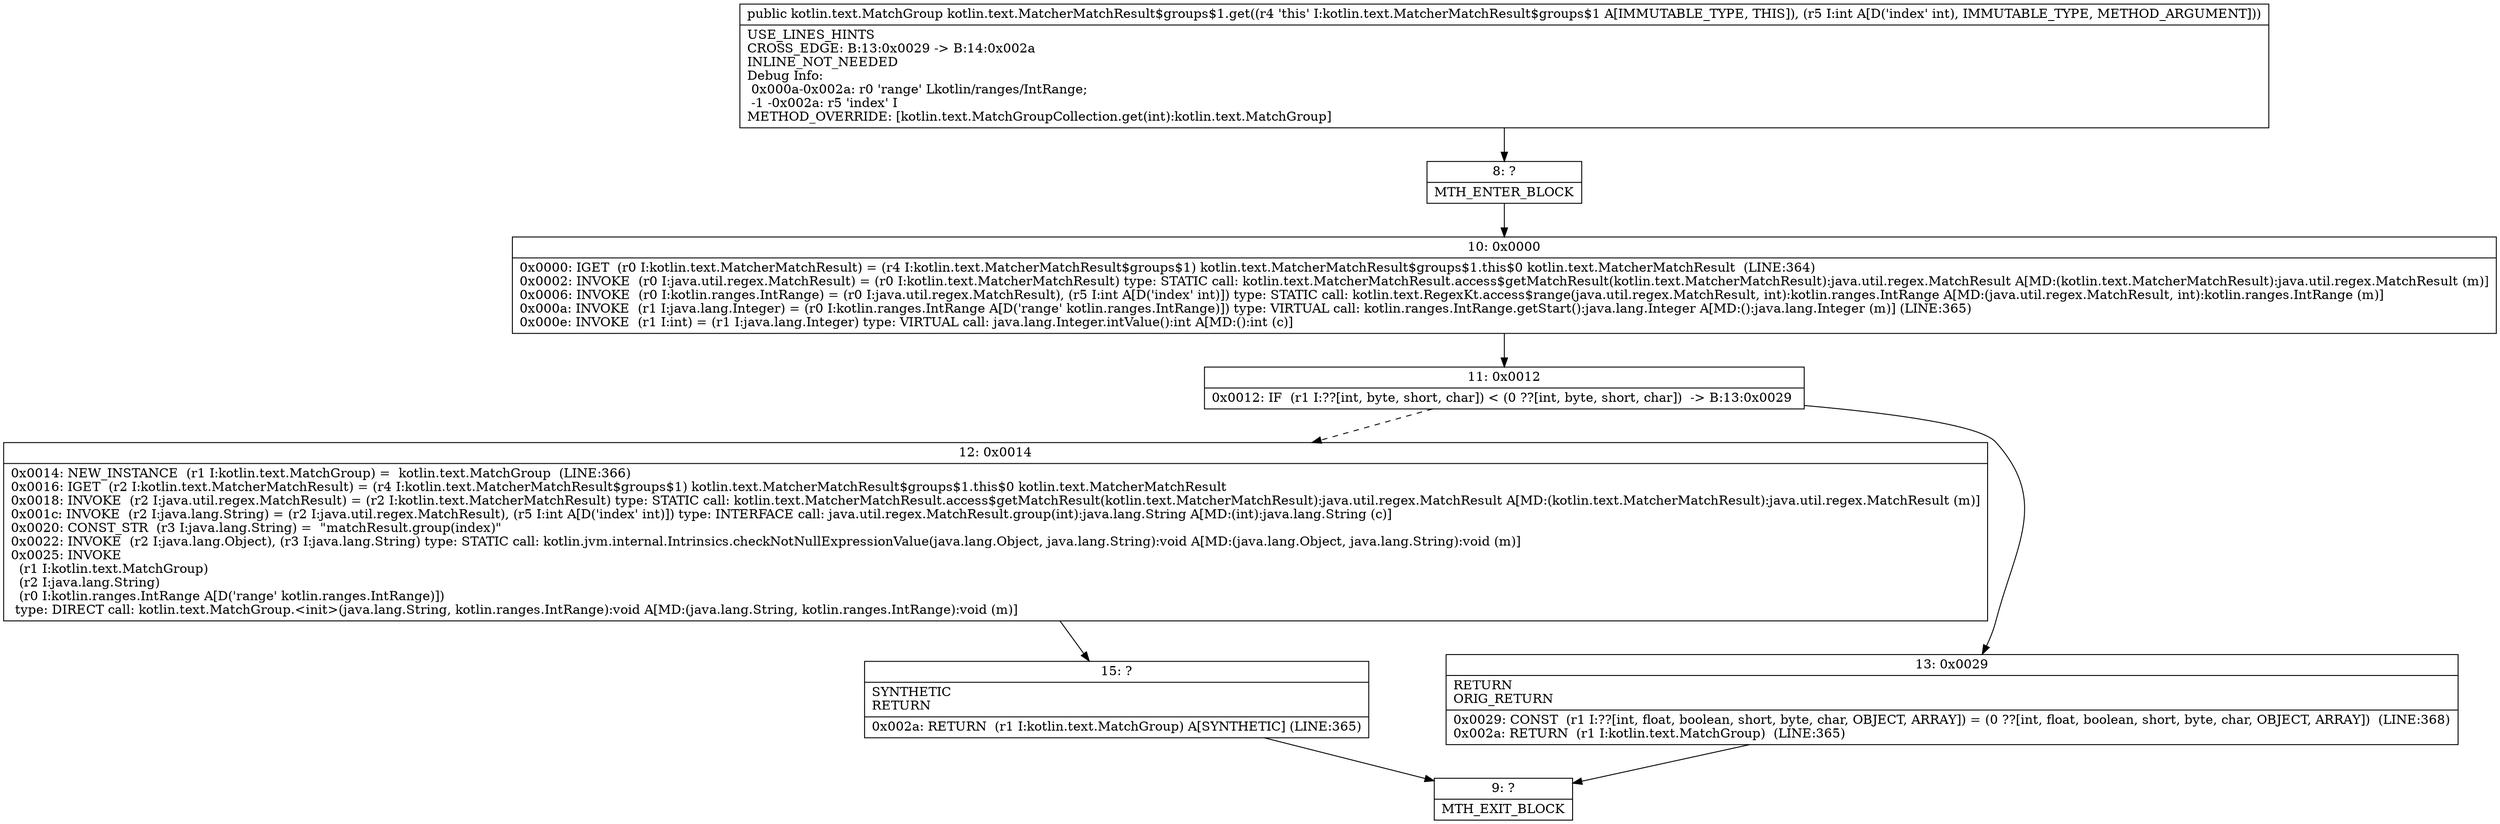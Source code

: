 digraph "CFG forkotlin.text.MatcherMatchResult$groups$1.get(I)Lkotlin\/text\/MatchGroup;" {
Node_8 [shape=record,label="{8\:\ ?|MTH_ENTER_BLOCK\l}"];
Node_10 [shape=record,label="{10\:\ 0x0000|0x0000: IGET  (r0 I:kotlin.text.MatcherMatchResult) = (r4 I:kotlin.text.MatcherMatchResult$groups$1) kotlin.text.MatcherMatchResult$groups$1.this$0 kotlin.text.MatcherMatchResult  (LINE:364)\l0x0002: INVOKE  (r0 I:java.util.regex.MatchResult) = (r0 I:kotlin.text.MatcherMatchResult) type: STATIC call: kotlin.text.MatcherMatchResult.access$getMatchResult(kotlin.text.MatcherMatchResult):java.util.regex.MatchResult A[MD:(kotlin.text.MatcherMatchResult):java.util.regex.MatchResult (m)]\l0x0006: INVOKE  (r0 I:kotlin.ranges.IntRange) = (r0 I:java.util.regex.MatchResult), (r5 I:int A[D('index' int)]) type: STATIC call: kotlin.text.RegexKt.access$range(java.util.regex.MatchResult, int):kotlin.ranges.IntRange A[MD:(java.util.regex.MatchResult, int):kotlin.ranges.IntRange (m)]\l0x000a: INVOKE  (r1 I:java.lang.Integer) = (r0 I:kotlin.ranges.IntRange A[D('range' kotlin.ranges.IntRange)]) type: VIRTUAL call: kotlin.ranges.IntRange.getStart():java.lang.Integer A[MD:():java.lang.Integer (m)] (LINE:365)\l0x000e: INVOKE  (r1 I:int) = (r1 I:java.lang.Integer) type: VIRTUAL call: java.lang.Integer.intValue():int A[MD:():int (c)]\l}"];
Node_11 [shape=record,label="{11\:\ 0x0012|0x0012: IF  (r1 I:??[int, byte, short, char]) \< (0 ??[int, byte, short, char])  \-\> B:13:0x0029 \l}"];
Node_12 [shape=record,label="{12\:\ 0x0014|0x0014: NEW_INSTANCE  (r1 I:kotlin.text.MatchGroup) =  kotlin.text.MatchGroup  (LINE:366)\l0x0016: IGET  (r2 I:kotlin.text.MatcherMatchResult) = (r4 I:kotlin.text.MatcherMatchResult$groups$1) kotlin.text.MatcherMatchResult$groups$1.this$0 kotlin.text.MatcherMatchResult \l0x0018: INVOKE  (r2 I:java.util.regex.MatchResult) = (r2 I:kotlin.text.MatcherMatchResult) type: STATIC call: kotlin.text.MatcherMatchResult.access$getMatchResult(kotlin.text.MatcherMatchResult):java.util.regex.MatchResult A[MD:(kotlin.text.MatcherMatchResult):java.util.regex.MatchResult (m)]\l0x001c: INVOKE  (r2 I:java.lang.String) = (r2 I:java.util.regex.MatchResult), (r5 I:int A[D('index' int)]) type: INTERFACE call: java.util.regex.MatchResult.group(int):java.lang.String A[MD:(int):java.lang.String (c)]\l0x0020: CONST_STR  (r3 I:java.lang.String) =  \"matchResult.group(index)\" \l0x0022: INVOKE  (r2 I:java.lang.Object), (r3 I:java.lang.String) type: STATIC call: kotlin.jvm.internal.Intrinsics.checkNotNullExpressionValue(java.lang.Object, java.lang.String):void A[MD:(java.lang.Object, java.lang.String):void (m)]\l0x0025: INVOKE  \l  (r1 I:kotlin.text.MatchGroup)\l  (r2 I:java.lang.String)\l  (r0 I:kotlin.ranges.IntRange A[D('range' kotlin.ranges.IntRange)])\l type: DIRECT call: kotlin.text.MatchGroup.\<init\>(java.lang.String, kotlin.ranges.IntRange):void A[MD:(java.lang.String, kotlin.ranges.IntRange):void (m)]\l}"];
Node_15 [shape=record,label="{15\:\ ?|SYNTHETIC\lRETURN\l|0x002a: RETURN  (r1 I:kotlin.text.MatchGroup) A[SYNTHETIC] (LINE:365)\l}"];
Node_9 [shape=record,label="{9\:\ ?|MTH_EXIT_BLOCK\l}"];
Node_13 [shape=record,label="{13\:\ 0x0029|RETURN\lORIG_RETURN\l|0x0029: CONST  (r1 I:??[int, float, boolean, short, byte, char, OBJECT, ARRAY]) = (0 ??[int, float, boolean, short, byte, char, OBJECT, ARRAY])  (LINE:368)\l0x002a: RETURN  (r1 I:kotlin.text.MatchGroup)  (LINE:365)\l}"];
MethodNode[shape=record,label="{public kotlin.text.MatchGroup kotlin.text.MatcherMatchResult$groups$1.get((r4 'this' I:kotlin.text.MatcherMatchResult$groups$1 A[IMMUTABLE_TYPE, THIS]), (r5 I:int A[D('index' int), IMMUTABLE_TYPE, METHOD_ARGUMENT]))  | USE_LINES_HINTS\lCROSS_EDGE: B:13:0x0029 \-\> B:14:0x002a\lINLINE_NOT_NEEDED\lDebug Info:\l  0x000a\-0x002a: r0 'range' Lkotlin\/ranges\/IntRange;\l  \-1 \-0x002a: r5 'index' I\lMETHOD_OVERRIDE: [kotlin.text.MatchGroupCollection.get(int):kotlin.text.MatchGroup]\l}"];
MethodNode -> Node_8;Node_8 -> Node_10;
Node_10 -> Node_11;
Node_11 -> Node_12[style=dashed];
Node_11 -> Node_13;
Node_12 -> Node_15;
Node_15 -> Node_9;
Node_13 -> Node_9;
}

